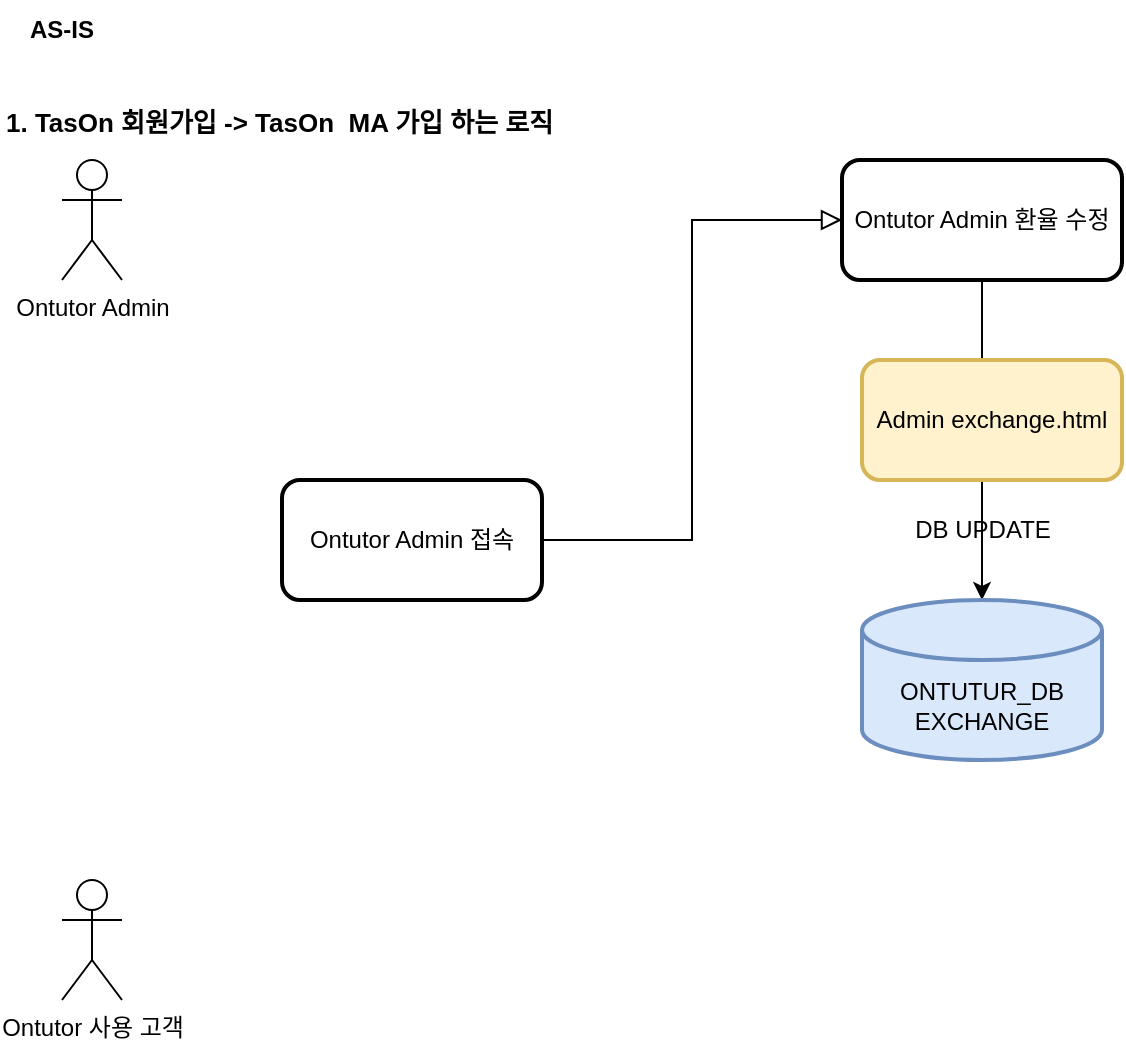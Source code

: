 <mxfile version="21.7.5" type="github">
  <diagram name="페이지-1" id="RPAB8xXi5EjdoGcPIPcM">
    <mxGraphModel dx="1434" dy="828" grid="1" gridSize="10" guides="1" tooltips="1" connect="1" arrows="1" fold="1" page="1" pageScale="1" pageWidth="827" pageHeight="1169" math="0" shadow="0">
      <root>
        <mxCell id="0" />
        <mxCell id="1" parent="0" />
        <mxCell id="rkMb_xiRMPH4ftiDAMPv-4" value="AS-IS" style="text;strokeColor=none;align=center;fillColor=none;html=1;verticalAlign=middle;whiteSpace=wrap;rounded=0;fontStyle=1" vertex="1" parent="1">
          <mxGeometry x="30" y="50" width="60" height="30" as="geometry" />
        </mxCell>
        <mxCell id="rkMb_xiRMPH4ftiDAMPv-6" value="Ontutor Admin" style="shape=umlActor;verticalLabelPosition=bottom;verticalAlign=top;html=1;labelBackgroundColor=none;" vertex="1" parent="1">
          <mxGeometry x="60" y="130" width="30" height="60" as="geometry" />
        </mxCell>
        <mxCell id="rkMb_xiRMPH4ftiDAMPv-7" value="" style="rounded=0;html=1;jettySize=auto;orthogonalLoop=1;fontSize=11;endArrow=block;endFill=0;endSize=8;strokeWidth=1;shadow=0;labelBackgroundColor=none;edgeStyle=orthogonalEdgeStyle;fontColor=default;entryX=0;entryY=0.5;entryDx=0;entryDy=0;exitX=1;exitY=0.5;exitDx=0;exitDy=0;" edge="1" parent="1" source="rkMb_xiRMPH4ftiDAMPv-8" target="rkMb_xiRMPH4ftiDAMPv-9">
          <mxGeometry relative="1" as="geometry">
            <mxPoint x="450" y="170" as="targetPoint" />
            <mxPoint x="330" y="170" as="sourcePoint" />
          </mxGeometry>
        </mxCell>
        <mxCell id="rkMb_xiRMPH4ftiDAMPv-8" value="Ontutor Admin 접속" style="rounded=1;whiteSpace=wrap;html=1;fontSize=12;glass=0;strokeWidth=2;shadow=0;labelBackgroundColor=none;" vertex="1" parent="1">
          <mxGeometry x="170" y="290" width="130" height="60" as="geometry" />
        </mxCell>
        <mxCell id="rkMb_xiRMPH4ftiDAMPv-9" value="Ontutor Admin 환율 수정" style="rounded=1;whiteSpace=wrap;html=1;fontSize=12;glass=0;strokeWidth=2;shadow=0;labelBackgroundColor=none;" vertex="1" parent="1">
          <mxGeometry x="450" y="130" width="140" height="60" as="geometry" />
        </mxCell>
        <mxCell id="rkMb_xiRMPH4ftiDAMPv-10" value="" style="endArrow=classic;html=1;rounded=0;labelBackgroundColor=none;fontColor=default;entryX=0.5;entryY=0;entryDx=0;entryDy=0;entryPerimeter=0;" edge="1" parent="1" target="rkMb_xiRMPH4ftiDAMPv-11">
          <mxGeometry width="50" height="50" relative="1" as="geometry">
            <mxPoint x="520" y="190" as="sourcePoint" />
            <mxPoint x="522" y="344" as="targetPoint" />
          </mxGeometry>
        </mxCell>
        <mxCell id="rkMb_xiRMPH4ftiDAMPv-11" value="ONTUTUR_DB&lt;br&gt;EXCHANGE" style="shape=cylinder3;whiteSpace=wrap;html=1;boundedLbl=1;backgroundOutline=1;size=15;strokeWidth=2;labelBackgroundColor=none;fillColor=#dae8fc;strokeColor=#6c8ebf;" vertex="1" parent="1">
          <mxGeometry x="460" y="350" width="120" height="80" as="geometry" />
        </mxCell>
        <mxCell id="rkMb_xiRMPH4ftiDAMPv-12" value="&lt;h2&gt;&lt;font style=&quot;font-size: 13px;&quot;&gt;1. TasOn 회원가입 -&amp;gt; TasOn&amp;nbsp; MA 가입 하는 로직&amp;nbsp;&lt;/font&gt;&lt;/h2&gt;" style="text;strokeColor=none;align=left;fillColor=none;html=1;verticalAlign=middle;whiteSpace=wrap;rounded=0;labelBackgroundColor=none;" vertex="1" parent="1">
          <mxGeometry x="30" y="90" width="290" height="40" as="geometry" />
        </mxCell>
        <mxCell id="rkMb_xiRMPH4ftiDAMPv-13" value="Admin exchange.html" style="rounded=1;whiteSpace=wrap;html=1;strokeWidth=2;labelBackgroundColor=none;fillColor=#fff2cc;strokeColor=#d6b656;" vertex="1" parent="1">
          <mxGeometry x="460" y="230" width="130" height="60" as="geometry" />
        </mxCell>
        <mxCell id="rkMb_xiRMPH4ftiDAMPv-16" value="DB UPDATE" style="text;html=1;align=center;verticalAlign=middle;resizable=0;points=[];autosize=1;strokeColor=none;fillColor=none;" vertex="1" parent="1">
          <mxGeometry x="475" y="300" width="90" height="30" as="geometry" />
        </mxCell>
        <mxCell id="rkMb_xiRMPH4ftiDAMPv-17" value="Ontutor 사용 고객" style="shape=umlActor;verticalLabelPosition=bottom;verticalAlign=top;html=1;labelBackgroundColor=none;" vertex="1" parent="1">
          <mxGeometry x="60" y="490" width="30" height="60" as="geometry" />
        </mxCell>
      </root>
    </mxGraphModel>
  </diagram>
</mxfile>
